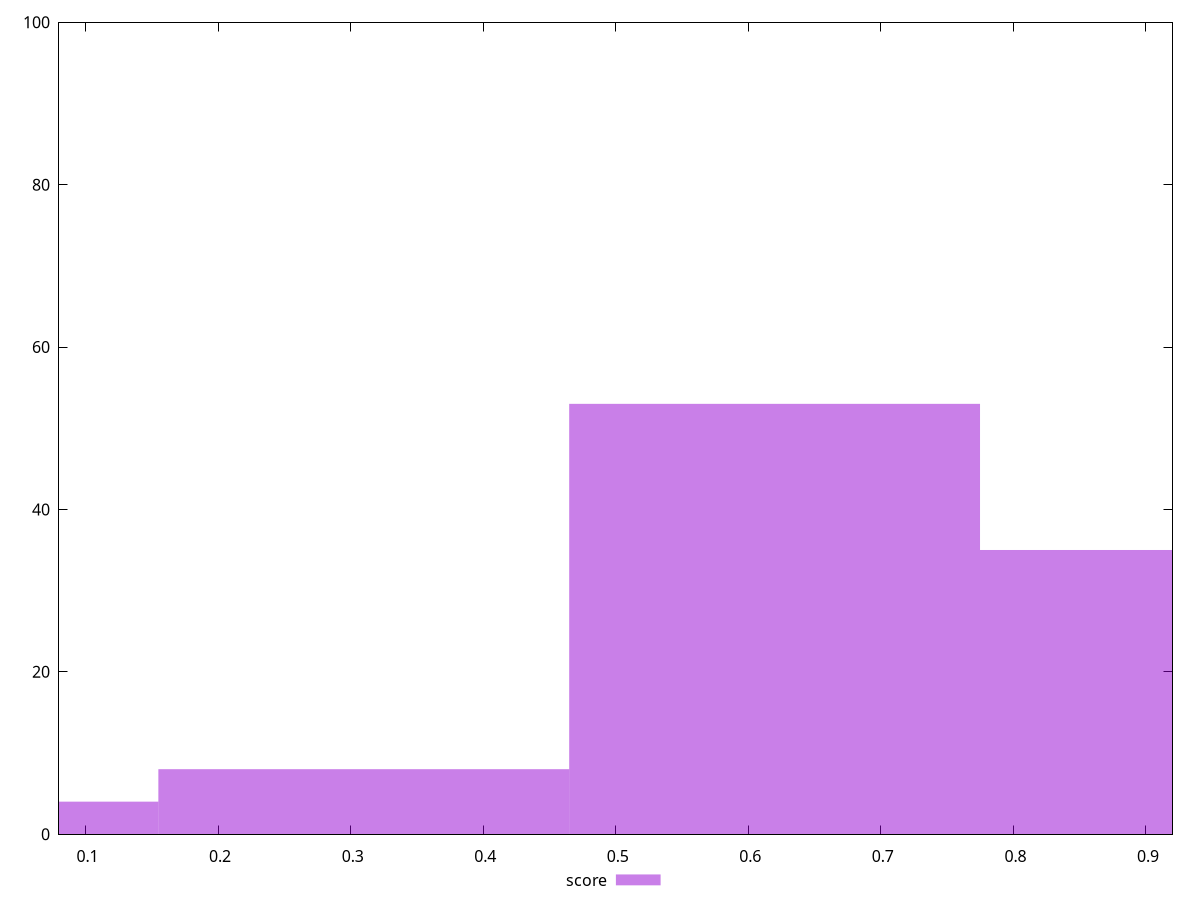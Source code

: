 reset

$score <<EOF
0.6198361949101615 53
0.9297542923652422 35
0.30991809745508075 8
0 4
EOF

set key outside below
set boxwidth 0.30991809745508075
set xrange [0.08:0.92]
set yrange [0:100]
set trange [0:100]
set style fill transparent solid 0.5 noborder
set terminal svg size 640, 490 enhanced background rgb 'white'
set output "reprap/first-contentful-paint/samples/pages+cached+noexternal+nomedia+nocss/score/histogram.svg"

plot $score title "score" with boxes

reset
